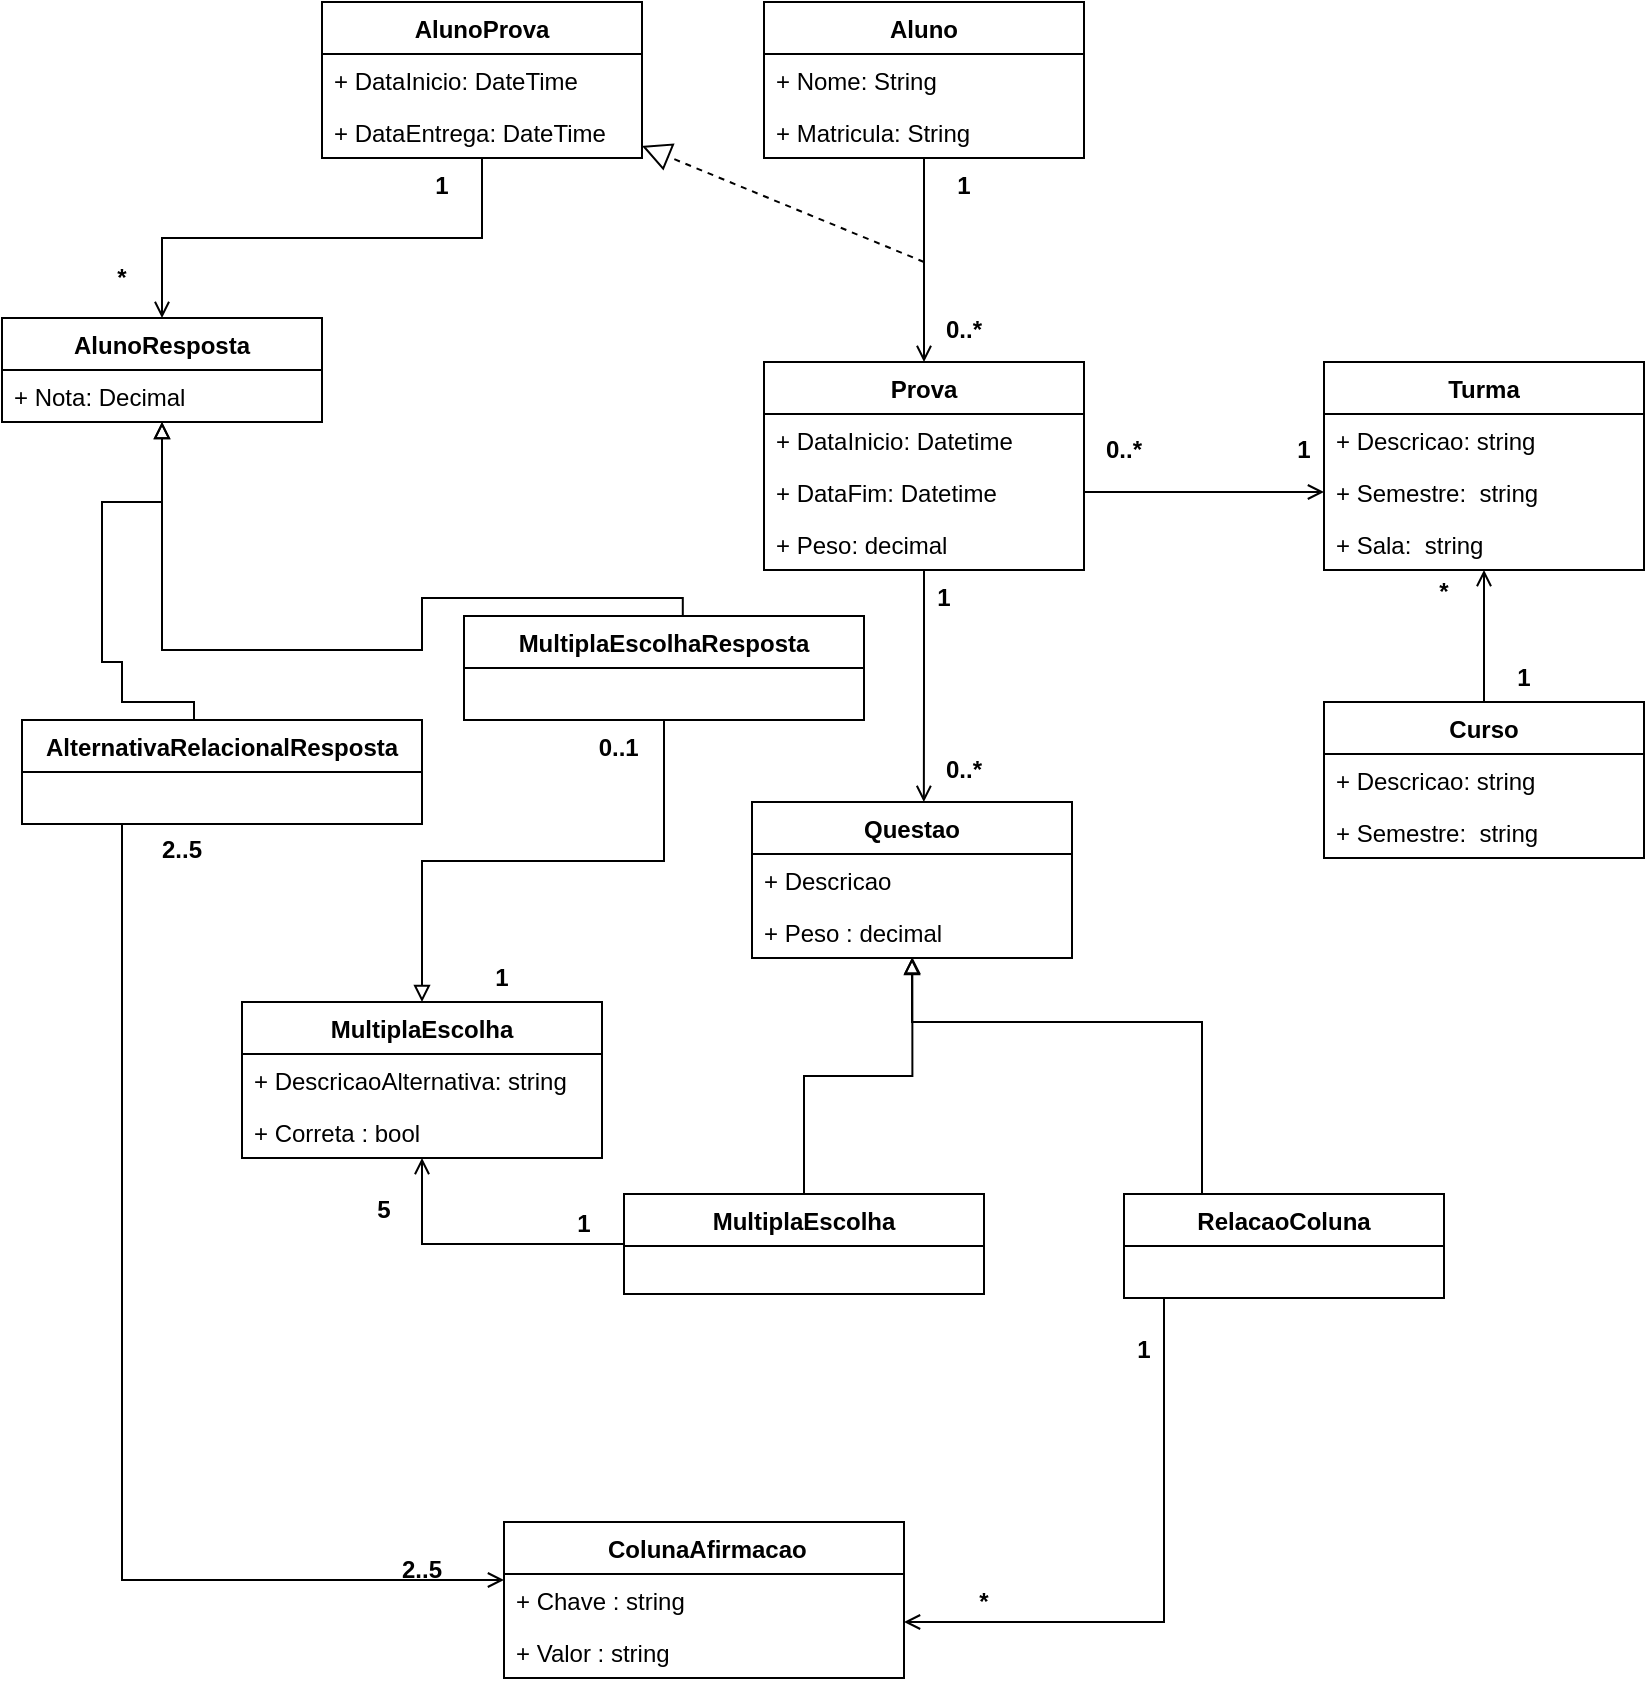 <mxfile version="20.0.4" type="github">
  <diagram id="0pszA9JIN0fBKSF9bE4M" name="Page-1">
    <mxGraphModel dx="1564" dy="920" grid="1" gridSize="10" guides="1" tooltips="1" connect="1" arrows="1" fold="1" page="1" pageScale="1" pageWidth="827" pageHeight="1169" math="0" shadow="0">
      <root>
        <mxCell id="0" />
        <mxCell id="1" parent="0" />
        <mxCell id="E8wZ4MvcHC-AcQxwt4h6-40" style="edgeStyle=orthogonalEdgeStyle;rounded=0;orthogonalLoop=1;jettySize=auto;html=1;entryX=0.537;entryY=0;entryDx=0;entryDy=0;entryPerimeter=0;endArrow=open;endFill=0;" edge="1" parent="1" source="E8wZ4MvcHC-AcQxwt4h6-7" target="E8wZ4MvcHC-AcQxwt4h6-36">
          <mxGeometry relative="1" as="geometry" />
        </mxCell>
        <mxCell id="E8wZ4MvcHC-AcQxwt4h6-7" value="Prova" style="swimlane;fontStyle=1;align=center;verticalAlign=top;childLayout=stackLayout;horizontal=1;startSize=26;horizontalStack=0;resizeParent=1;resizeParentMax=0;resizeLast=0;collapsible=1;marginBottom=0;" vertex="1" parent="1">
          <mxGeometry x="381" y="200" width="160" height="104" as="geometry" />
        </mxCell>
        <mxCell id="E8wZ4MvcHC-AcQxwt4h6-8" value="+ DataInicio: Datetime" style="text;strokeColor=none;fillColor=none;align=left;verticalAlign=top;spacingLeft=4;spacingRight=4;overflow=hidden;rotatable=0;points=[[0,0.5],[1,0.5]];portConstraint=eastwest;" vertex="1" parent="E8wZ4MvcHC-AcQxwt4h6-7">
          <mxGeometry y="26" width="160" height="26" as="geometry" />
        </mxCell>
        <mxCell id="E8wZ4MvcHC-AcQxwt4h6-11" value="+ DataFim: Datetime" style="text;strokeColor=none;fillColor=none;align=left;verticalAlign=top;spacingLeft=4;spacingRight=4;overflow=hidden;rotatable=0;points=[[0,0.5],[1,0.5]];portConstraint=eastwest;" vertex="1" parent="E8wZ4MvcHC-AcQxwt4h6-7">
          <mxGeometry y="52" width="160" height="26" as="geometry" />
        </mxCell>
        <mxCell id="E8wZ4MvcHC-AcQxwt4h6-10" value="+ Peso: decimal" style="text;strokeColor=none;fillColor=none;align=left;verticalAlign=top;spacingLeft=4;spacingRight=4;overflow=hidden;rotatable=0;points=[[0,0.5],[1,0.5]];portConstraint=eastwest;" vertex="1" parent="E8wZ4MvcHC-AcQxwt4h6-7">
          <mxGeometry y="78" width="160" height="26" as="geometry" />
        </mxCell>
        <mxCell id="E8wZ4MvcHC-AcQxwt4h6-20" style="edgeStyle=orthogonalEdgeStyle;rounded=0;orthogonalLoop=1;jettySize=auto;html=1;endArrow=open;endFill=0;" edge="1" parent="1" source="E8wZ4MvcHC-AcQxwt4h6-14" target="E8wZ4MvcHC-AcQxwt4h6-7">
          <mxGeometry relative="1" as="geometry" />
        </mxCell>
        <mxCell id="E8wZ4MvcHC-AcQxwt4h6-14" value="Aluno" style="swimlane;fontStyle=1;align=center;verticalAlign=top;childLayout=stackLayout;horizontal=1;startSize=26;horizontalStack=0;resizeParent=1;resizeParentMax=0;resizeLast=0;collapsible=1;marginBottom=0;" vertex="1" parent="1">
          <mxGeometry x="381" y="20" width="160" height="78" as="geometry" />
        </mxCell>
        <mxCell id="E8wZ4MvcHC-AcQxwt4h6-15" value="+ Nome: String " style="text;strokeColor=none;fillColor=none;align=left;verticalAlign=top;spacingLeft=4;spacingRight=4;overflow=hidden;rotatable=0;points=[[0,0.5],[1,0.5]];portConstraint=eastwest;" vertex="1" parent="E8wZ4MvcHC-AcQxwt4h6-14">
          <mxGeometry y="26" width="160" height="26" as="geometry" />
        </mxCell>
        <mxCell id="E8wZ4MvcHC-AcQxwt4h6-101" value="+ Matricula: String " style="text;strokeColor=none;fillColor=none;align=left;verticalAlign=top;spacingLeft=4;spacingRight=4;overflow=hidden;rotatable=0;points=[[0,0.5],[1,0.5]];portConstraint=eastwest;" vertex="1" parent="E8wZ4MvcHC-AcQxwt4h6-14">
          <mxGeometry y="52" width="160" height="26" as="geometry" />
        </mxCell>
        <mxCell id="E8wZ4MvcHC-AcQxwt4h6-21" value="Turma" style="swimlane;fontStyle=1;align=center;verticalAlign=top;childLayout=stackLayout;horizontal=1;startSize=26;horizontalStack=0;resizeParent=1;resizeParentMax=0;resizeLast=0;collapsible=1;marginBottom=0;" vertex="1" parent="1">
          <mxGeometry x="661" y="200" width="160" height="104" as="geometry" />
        </mxCell>
        <mxCell id="E8wZ4MvcHC-AcQxwt4h6-22" value="+ Descricao: string" style="text;strokeColor=none;fillColor=none;align=left;verticalAlign=top;spacingLeft=4;spacingRight=4;overflow=hidden;rotatable=0;points=[[0,0.5],[1,0.5]];portConstraint=eastwest;" vertex="1" parent="E8wZ4MvcHC-AcQxwt4h6-21">
          <mxGeometry y="26" width="160" height="26" as="geometry" />
        </mxCell>
        <mxCell id="E8wZ4MvcHC-AcQxwt4h6-24" value="+ Semestre:  string&#xa;" style="text;strokeColor=none;fillColor=none;align=left;verticalAlign=top;spacingLeft=4;spacingRight=4;overflow=hidden;rotatable=0;points=[[0,0.5],[1,0.5]];portConstraint=eastwest;" vertex="1" parent="E8wZ4MvcHC-AcQxwt4h6-21">
          <mxGeometry y="52" width="160" height="26" as="geometry" />
        </mxCell>
        <mxCell id="E8wZ4MvcHC-AcQxwt4h6-32" value="+ Sala:  string&#xa;" style="text;strokeColor=none;fillColor=none;align=left;verticalAlign=top;spacingLeft=4;spacingRight=4;overflow=hidden;rotatable=0;points=[[0,0.5],[1,0.5]];portConstraint=eastwest;" vertex="1" parent="E8wZ4MvcHC-AcQxwt4h6-21">
          <mxGeometry y="78" width="160" height="26" as="geometry" />
        </mxCell>
        <mxCell id="E8wZ4MvcHC-AcQxwt4h6-27" style="edgeStyle=orthogonalEdgeStyle;rounded=0;orthogonalLoop=1;jettySize=auto;html=1;entryX=0;entryY=0.5;entryDx=0;entryDy=0;endArrow=open;endFill=0;" edge="1" parent="1" source="E8wZ4MvcHC-AcQxwt4h6-11" target="E8wZ4MvcHC-AcQxwt4h6-24">
          <mxGeometry relative="1" as="geometry" />
        </mxCell>
        <mxCell id="E8wZ4MvcHC-AcQxwt4h6-35" style="edgeStyle=orthogonalEdgeStyle;rounded=0;orthogonalLoop=1;jettySize=auto;html=1;endArrow=open;endFill=0;" edge="1" parent="1" source="E8wZ4MvcHC-AcQxwt4h6-28" target="E8wZ4MvcHC-AcQxwt4h6-21">
          <mxGeometry relative="1" as="geometry" />
        </mxCell>
        <mxCell id="E8wZ4MvcHC-AcQxwt4h6-28" value="Curso" style="swimlane;fontStyle=1;align=center;verticalAlign=top;childLayout=stackLayout;horizontal=1;startSize=26;horizontalStack=0;resizeParent=1;resizeParentMax=0;resizeLast=0;collapsible=1;marginBottom=0;" vertex="1" parent="1">
          <mxGeometry x="661" y="370" width="160" height="78" as="geometry" />
        </mxCell>
        <mxCell id="E8wZ4MvcHC-AcQxwt4h6-29" value="+ Descricao: string" style="text;strokeColor=none;fillColor=none;align=left;verticalAlign=top;spacingLeft=4;spacingRight=4;overflow=hidden;rotatable=0;points=[[0,0.5],[1,0.5]];portConstraint=eastwest;" vertex="1" parent="E8wZ4MvcHC-AcQxwt4h6-28">
          <mxGeometry y="26" width="160" height="26" as="geometry" />
        </mxCell>
        <mxCell id="E8wZ4MvcHC-AcQxwt4h6-31" value="+ Semestre:  string&#xa;" style="text;strokeColor=none;fillColor=none;align=left;verticalAlign=top;spacingLeft=4;spacingRight=4;overflow=hidden;rotatable=0;points=[[0,0.5],[1,0.5]];portConstraint=eastwest;" vertex="1" parent="E8wZ4MvcHC-AcQxwt4h6-28">
          <mxGeometry y="52" width="160" height="26" as="geometry" />
        </mxCell>
        <mxCell id="E8wZ4MvcHC-AcQxwt4h6-36" value="Questao" style="swimlane;fontStyle=1;align=center;verticalAlign=top;childLayout=stackLayout;horizontal=1;startSize=26;horizontalStack=0;resizeParent=1;resizeParentMax=0;resizeLast=0;collapsible=1;marginBottom=0;" vertex="1" parent="1">
          <mxGeometry x="375" y="420" width="160" height="78" as="geometry" />
        </mxCell>
        <mxCell id="E8wZ4MvcHC-AcQxwt4h6-37" value="+ Descricao" style="text;strokeColor=none;fillColor=none;align=left;verticalAlign=top;spacingLeft=4;spacingRight=4;overflow=hidden;rotatable=0;points=[[0,0.5],[1,0.5]];portConstraint=eastwest;" vertex="1" parent="E8wZ4MvcHC-AcQxwt4h6-36">
          <mxGeometry y="26" width="160" height="26" as="geometry" />
        </mxCell>
        <mxCell id="E8wZ4MvcHC-AcQxwt4h6-39" value="+ Peso : decimal" style="text;strokeColor=none;fillColor=none;align=left;verticalAlign=top;spacingLeft=4;spacingRight=4;overflow=hidden;rotatable=0;points=[[0,0.5],[1,0.5]];portConstraint=eastwest;" vertex="1" parent="E8wZ4MvcHC-AcQxwt4h6-36">
          <mxGeometry y="52" width="160" height="26" as="geometry" />
        </mxCell>
        <mxCell id="E8wZ4MvcHC-AcQxwt4h6-44" style="edgeStyle=orthogonalEdgeStyle;rounded=0;orthogonalLoop=1;jettySize=auto;html=1;entryX=0.501;entryY=0.983;entryDx=0;entryDy=0;entryPerimeter=0;endArrow=block;endFill=0;exitX=0.5;exitY=0;exitDx=0;exitDy=0;" edge="1" parent="1" source="E8wZ4MvcHC-AcQxwt4h6-41" target="E8wZ4MvcHC-AcQxwt4h6-39">
          <mxGeometry relative="1" as="geometry">
            <mxPoint x="341" y="560" as="sourcePoint" />
          </mxGeometry>
        </mxCell>
        <mxCell id="E8wZ4MvcHC-AcQxwt4h6-58" style="edgeStyle=orthogonalEdgeStyle;rounded=0;orthogonalLoop=1;jettySize=auto;html=1;endArrow=open;endFill=0;" edge="1" parent="1" source="E8wZ4MvcHC-AcQxwt4h6-41" target="E8wZ4MvcHC-AcQxwt4h6-57">
          <mxGeometry relative="1" as="geometry">
            <mxPoint x="51.0" y="594.0" as="targetPoint" />
          </mxGeometry>
        </mxCell>
        <mxCell id="E8wZ4MvcHC-AcQxwt4h6-41" value="MultiplaEscolha" style="swimlane;fontStyle=1;align=center;verticalAlign=top;childLayout=stackLayout;horizontal=1;startSize=26;horizontalStack=0;resizeParent=1;resizeParentMax=0;resizeLast=0;collapsible=1;marginBottom=0;" vertex="1" parent="1">
          <mxGeometry x="311" y="616" width="180" height="50" as="geometry" />
        </mxCell>
        <mxCell id="E8wZ4MvcHC-AcQxwt4h6-48" style="edgeStyle=orthogonalEdgeStyle;rounded=0;orthogonalLoop=1;jettySize=auto;html=1;endArrow=block;endFill=0;" edge="1" parent="1" source="E8wZ4MvcHC-AcQxwt4h6-45" target="E8wZ4MvcHC-AcQxwt4h6-36">
          <mxGeometry relative="1" as="geometry">
            <mxPoint x="581" y="560" as="sourcePoint" />
            <Array as="points">
              <mxPoint x="600" y="530" />
              <mxPoint x="455" y="530" />
            </Array>
          </mxGeometry>
        </mxCell>
        <mxCell id="E8wZ4MvcHC-AcQxwt4h6-52" style="edgeStyle=orthogonalEdgeStyle;rounded=0;orthogonalLoop=1;jettySize=auto;html=1;endArrow=open;endFill=0;" edge="1" parent="1" source="E8wZ4MvcHC-AcQxwt4h6-45" target="E8wZ4MvcHC-AcQxwt4h6-49">
          <mxGeometry relative="1" as="geometry">
            <mxPoint x="41.0" y="696.0" as="targetPoint" />
            <Array as="points">
              <mxPoint x="581" y="830" />
            </Array>
          </mxGeometry>
        </mxCell>
        <mxCell id="E8wZ4MvcHC-AcQxwt4h6-45" value="RelacaoColuna" style="swimlane;fontStyle=1;align=center;verticalAlign=top;childLayout=stackLayout;horizontal=1;startSize=26;horizontalStack=0;resizeParent=1;resizeParentMax=0;resizeLast=0;collapsible=1;marginBottom=0;" vertex="1" parent="1">
          <mxGeometry x="561" y="616" width="160" height="52" as="geometry" />
        </mxCell>
        <mxCell id="E8wZ4MvcHC-AcQxwt4h6-49" value=" ColunaAfirmacao" style="swimlane;fontStyle=1;align=center;verticalAlign=top;childLayout=stackLayout;horizontal=1;startSize=26;horizontalStack=0;resizeParent=1;resizeParentMax=0;resizeLast=0;collapsible=1;marginBottom=0;" vertex="1" parent="1">
          <mxGeometry x="251" y="780" width="200" height="78" as="geometry" />
        </mxCell>
        <mxCell id="E8wZ4MvcHC-AcQxwt4h6-83" value="+ Chave : string&#xa;" style="text;strokeColor=none;fillColor=none;align=left;verticalAlign=top;spacingLeft=4;spacingRight=4;overflow=hidden;rotatable=0;points=[[0,0.5],[1,0.5]];portConstraint=eastwest;" vertex="1" parent="E8wZ4MvcHC-AcQxwt4h6-49">
          <mxGeometry y="26" width="200" height="26" as="geometry" />
        </mxCell>
        <mxCell id="E8wZ4MvcHC-AcQxwt4h6-54" value="+ Valor : string&#xa;" style="text;strokeColor=none;fillColor=none;align=left;verticalAlign=top;spacingLeft=4;spacingRight=4;overflow=hidden;rotatable=0;points=[[0,0.5],[1,0.5]];portConstraint=eastwest;" vertex="1" parent="E8wZ4MvcHC-AcQxwt4h6-49">
          <mxGeometry y="52" width="200" height="26" as="geometry" />
        </mxCell>
        <mxCell id="E8wZ4MvcHC-AcQxwt4h6-57" value="MultiplaEscolha" style="swimlane;fontStyle=1;align=center;verticalAlign=top;childLayout=stackLayout;horizontal=1;startSize=26;horizontalStack=0;resizeParent=1;resizeParentMax=0;resizeLast=0;collapsible=1;marginBottom=0;" vertex="1" parent="1">
          <mxGeometry x="120" y="520" width="180" height="78" as="geometry" />
        </mxCell>
        <mxCell id="E8wZ4MvcHC-AcQxwt4h6-55" value="+ DescricaoAlternativa: string" style="text;strokeColor=none;fillColor=none;align=left;verticalAlign=top;spacingLeft=4;spacingRight=4;overflow=hidden;rotatable=0;points=[[0,0.5],[1,0.5]];portConstraint=eastwest;" vertex="1" parent="E8wZ4MvcHC-AcQxwt4h6-57">
          <mxGeometry y="26" width="180" height="26" as="geometry" />
        </mxCell>
        <mxCell id="E8wZ4MvcHC-AcQxwt4h6-56" value="+ Correta : bool" style="text;strokeColor=none;fillColor=none;align=left;verticalAlign=top;spacingLeft=4;spacingRight=4;overflow=hidden;rotatable=0;points=[[0,0.5],[1,0.5]];portConstraint=eastwest;" vertex="1" parent="E8wZ4MvcHC-AcQxwt4h6-57">
          <mxGeometry y="52" width="180" height="26" as="geometry" />
        </mxCell>
        <mxCell id="E8wZ4MvcHC-AcQxwt4h6-72" style="edgeStyle=orthogonalEdgeStyle;rounded=0;orthogonalLoop=1;jettySize=auto;html=1;entryX=0.5;entryY=0;entryDx=0;entryDy=0;endArrow=open;endFill=0;" edge="1" parent="1" source="E8wZ4MvcHC-AcQxwt4h6-61" target="E8wZ4MvcHC-AcQxwt4h6-69">
          <mxGeometry relative="1" as="geometry" />
        </mxCell>
        <mxCell id="E8wZ4MvcHC-AcQxwt4h6-61" value="AlunoProva" style="swimlane;fontStyle=1;align=center;verticalAlign=top;childLayout=stackLayout;horizontal=1;startSize=26;horizontalStack=0;resizeParent=1;resizeParentMax=0;resizeLast=0;collapsible=1;marginBottom=0;" vertex="1" parent="1">
          <mxGeometry x="160" y="20" width="160" height="78" as="geometry" />
        </mxCell>
        <mxCell id="E8wZ4MvcHC-AcQxwt4h6-62" value="+ DataInicio: DateTime" style="text;strokeColor=none;fillColor=none;align=left;verticalAlign=top;spacingLeft=4;spacingRight=4;overflow=hidden;rotatable=0;points=[[0,0.5],[1,0.5]];portConstraint=eastwest;" vertex="1" parent="E8wZ4MvcHC-AcQxwt4h6-61">
          <mxGeometry y="26" width="160" height="26" as="geometry" />
        </mxCell>
        <mxCell id="E8wZ4MvcHC-AcQxwt4h6-63" value="+ DataEntrega: DateTime" style="text;strokeColor=none;fillColor=none;align=left;verticalAlign=top;spacingLeft=4;spacingRight=4;overflow=hidden;rotatable=0;points=[[0,0.5],[1,0.5]];portConstraint=eastwest;" vertex="1" parent="E8wZ4MvcHC-AcQxwt4h6-61">
          <mxGeometry y="52" width="160" height="26" as="geometry" />
        </mxCell>
        <mxCell id="E8wZ4MvcHC-AcQxwt4h6-64" value="" style="endArrow=block;dashed=1;endFill=0;endSize=12;html=1;rounded=0;" edge="1" parent="1" target="E8wZ4MvcHC-AcQxwt4h6-61">
          <mxGeometry width="160" relative="1" as="geometry">
            <mxPoint x="461" y="150" as="sourcePoint" />
            <mxPoint x="281" y="250" as="targetPoint" />
          </mxGeometry>
        </mxCell>
        <mxCell id="E8wZ4MvcHC-AcQxwt4h6-69" value="AlunoResposta" style="swimlane;fontStyle=1;align=center;verticalAlign=top;childLayout=stackLayout;horizontal=1;startSize=26;horizontalStack=0;resizeParent=1;resizeParentMax=0;resizeLast=0;collapsible=1;marginBottom=0;" vertex="1" parent="1">
          <mxGeometry y="178" width="160" height="52" as="geometry" />
        </mxCell>
        <mxCell id="E8wZ4MvcHC-AcQxwt4h6-70" value="+ Nota: Decimal" style="text;strokeColor=none;fillColor=none;align=left;verticalAlign=top;spacingLeft=4;spacingRight=4;overflow=hidden;rotatable=0;points=[[0,0.5],[1,0.5]];portConstraint=eastwest;" vertex="1" parent="E8wZ4MvcHC-AcQxwt4h6-69">
          <mxGeometry y="26" width="160" height="26" as="geometry" />
        </mxCell>
        <mxCell id="E8wZ4MvcHC-AcQxwt4h6-76" style="edgeStyle=orthogonalEdgeStyle;rounded=0;orthogonalLoop=1;jettySize=auto;html=1;endArrow=block;endFill=0;exitX=0.547;exitY=-0.003;exitDx=0;exitDy=0;exitPerimeter=0;" edge="1" parent="1" source="E8wZ4MvcHC-AcQxwt4h6-73" target="E8wZ4MvcHC-AcQxwt4h6-69">
          <mxGeometry relative="1" as="geometry">
            <mxPoint x="210.0" y="418" as="sourcePoint" />
            <mxPoint x="90" y="230" as="targetPoint" />
            <Array as="points">
              <mxPoint x="340" y="318" />
              <mxPoint x="210" y="318" />
              <mxPoint x="210" y="344" />
              <mxPoint x="80" y="344" />
            </Array>
          </mxGeometry>
        </mxCell>
        <mxCell id="E8wZ4MvcHC-AcQxwt4h6-82" style="edgeStyle=orthogonalEdgeStyle;rounded=0;orthogonalLoop=1;jettySize=auto;html=1;endArrow=block;endFill=0;entryX=0.5;entryY=0;entryDx=0;entryDy=0;" edge="1" parent="1" source="E8wZ4MvcHC-AcQxwt4h6-73" target="E8wZ4MvcHC-AcQxwt4h6-57">
          <mxGeometry relative="1" as="geometry">
            <mxPoint x="51.0" y="516.0" as="targetPoint" />
          </mxGeometry>
        </mxCell>
        <mxCell id="E8wZ4MvcHC-AcQxwt4h6-73" value="MultiplaEscolhaResposta" style="swimlane;fontStyle=1;align=center;verticalAlign=top;childLayout=stackLayout;horizontal=1;startSize=26;horizontalStack=0;resizeParent=1;resizeParentMax=0;resizeLast=0;collapsible=1;marginBottom=0;" vertex="1" parent="1">
          <mxGeometry x="231" y="327" width="200" height="52" as="geometry" />
        </mxCell>
        <mxCell id="E8wZ4MvcHC-AcQxwt4h6-79" style="edgeStyle=orthogonalEdgeStyle;rounded=0;orthogonalLoop=1;jettySize=auto;html=1;endArrow=block;endFill=0;exitX=0.43;exitY=0.04;exitDx=0;exitDy=0;exitPerimeter=0;" edge="1" parent="1" source="E8wZ4MvcHC-AcQxwt4h6-77" target="E8wZ4MvcHC-AcQxwt4h6-70">
          <mxGeometry relative="1" as="geometry">
            <mxPoint x="80" y="240" as="targetPoint" />
            <Array as="points">
              <mxPoint x="96" y="370" />
              <mxPoint x="60" y="370" />
              <mxPoint x="60" y="350" />
              <mxPoint x="50" y="350" />
              <mxPoint x="50" y="270" />
              <mxPoint x="80" y="270" />
            </Array>
          </mxGeometry>
        </mxCell>
        <mxCell id="E8wZ4MvcHC-AcQxwt4h6-80" style="edgeStyle=orthogonalEdgeStyle;rounded=0;orthogonalLoop=1;jettySize=auto;html=1;endArrow=open;endFill=0;" edge="1" parent="1" source="E8wZ4MvcHC-AcQxwt4h6-77" target="E8wZ4MvcHC-AcQxwt4h6-49">
          <mxGeometry relative="1" as="geometry">
            <Array as="points">
              <mxPoint x="60" y="809" />
            </Array>
          </mxGeometry>
        </mxCell>
        <mxCell id="E8wZ4MvcHC-AcQxwt4h6-77" value="AlternativaRelacionalResposta" style="swimlane;fontStyle=1;align=center;verticalAlign=top;childLayout=stackLayout;horizontal=1;startSize=26;horizontalStack=0;resizeParent=1;resizeParentMax=0;resizeLast=0;collapsible=1;marginBottom=0;" vertex="1" parent="1">
          <mxGeometry x="10" y="379" width="200" height="52" as="geometry" />
        </mxCell>
        <mxCell id="E8wZ4MvcHC-AcQxwt4h6-84" value="0..1 " style="text;align=center;fontStyle=1;verticalAlign=middle;spacingLeft=3;spacingRight=3;strokeColor=none;rotatable=0;points=[[0,0.5],[1,0.5]];portConstraint=eastwest;" vertex="1" parent="1">
          <mxGeometry x="270" y="379" width="80" height="26" as="geometry" />
        </mxCell>
        <mxCell id="E8wZ4MvcHC-AcQxwt4h6-85" value="1" style="text;align=center;fontStyle=1;verticalAlign=middle;spacingLeft=3;spacingRight=3;strokeColor=none;rotatable=0;points=[[0,0.5],[1,0.5]];portConstraint=eastwest;" vertex="1" parent="1">
          <mxGeometry x="210" y="494" width="80" height="26" as="geometry" />
        </mxCell>
        <mxCell id="E8wZ4MvcHC-AcQxwt4h6-86" value="1" style="text;align=center;fontStyle=1;verticalAlign=middle;spacingLeft=3;spacingRight=3;strokeColor=none;rotatable=0;points=[[0,0.5],[1,0.5]];portConstraint=eastwest;" vertex="1" parent="1">
          <mxGeometry x="251" y="617" width="80" height="26" as="geometry" />
        </mxCell>
        <mxCell id="E8wZ4MvcHC-AcQxwt4h6-87" value="5" style="text;align=center;fontStyle=1;verticalAlign=middle;spacingLeft=3;spacingRight=3;strokeColor=none;rotatable=0;points=[[0,0.5],[1,0.5]];portConstraint=eastwest;" vertex="1" parent="1">
          <mxGeometry x="151" y="610" width="80" height="26" as="geometry" />
        </mxCell>
        <mxCell id="E8wZ4MvcHC-AcQxwt4h6-88" value="1" style="text;align=center;fontStyle=1;verticalAlign=middle;spacingLeft=3;spacingRight=3;strokeColor=none;rotatable=0;points=[[0,0.5],[1,0.5]];portConstraint=eastwest;" vertex="1" parent="1">
          <mxGeometry x="180" y="98" width="80" height="26" as="geometry" />
        </mxCell>
        <mxCell id="E8wZ4MvcHC-AcQxwt4h6-89" value="*" style="text;align=center;fontStyle=1;verticalAlign=middle;spacingLeft=3;spacingRight=3;strokeColor=none;rotatable=0;points=[[0,0.5],[1,0.5]];portConstraint=eastwest;" vertex="1" parent="1">
          <mxGeometry x="20" y="144" width="80" height="26" as="geometry" />
        </mxCell>
        <mxCell id="E8wZ4MvcHC-AcQxwt4h6-90" value="2..5" style="text;align=center;fontStyle=1;verticalAlign=middle;spacingLeft=3;spacingRight=3;strokeColor=none;rotatable=0;points=[[0,0.5],[1,0.5]];portConstraint=eastwest;" vertex="1" parent="1">
          <mxGeometry x="50" y="430" width="80" height="26" as="geometry" />
        </mxCell>
        <mxCell id="E8wZ4MvcHC-AcQxwt4h6-91" value="2..5" style="text;align=center;fontStyle=1;verticalAlign=middle;spacingLeft=3;spacingRight=3;strokeColor=none;rotatable=0;points=[[0,0.5],[1,0.5]];portConstraint=eastwest;" vertex="1" parent="1">
          <mxGeometry x="170" y="790" width="80" height="26" as="geometry" />
        </mxCell>
        <mxCell id="E8wZ4MvcHC-AcQxwt4h6-92" value="1" style="text;align=center;fontStyle=1;verticalAlign=middle;spacingLeft=3;spacingRight=3;strokeColor=none;rotatable=0;points=[[0,0.5],[1,0.5]];portConstraint=eastwest;" vertex="1" parent="1">
          <mxGeometry x="531" y="680" width="80" height="26" as="geometry" />
        </mxCell>
        <mxCell id="E8wZ4MvcHC-AcQxwt4h6-93" value="*" style="text;align=center;fontStyle=1;verticalAlign=middle;spacingLeft=3;spacingRight=3;strokeColor=none;rotatable=0;points=[[0,0.5],[1,0.5]];portConstraint=eastwest;" vertex="1" parent="1">
          <mxGeometry x="451" y="806" width="80" height="26" as="geometry" />
        </mxCell>
        <mxCell id="E8wZ4MvcHC-AcQxwt4h6-94" value="1" style="text;align=center;fontStyle=1;verticalAlign=middle;spacingLeft=3;spacingRight=3;strokeColor=none;rotatable=0;points=[[0,0.5],[1,0.5]];portConstraint=eastwest;" vertex="1" parent="1">
          <mxGeometry x="721" y="344" width="80" height="26" as="geometry" />
        </mxCell>
        <mxCell id="E8wZ4MvcHC-AcQxwt4h6-95" value="*" style="text;align=center;fontStyle=1;verticalAlign=middle;spacingLeft=3;spacingRight=3;strokeColor=none;rotatable=0;points=[[0,0.5],[1,0.5]];portConstraint=eastwest;" vertex="1" parent="1">
          <mxGeometry x="681" y="301" width="80" height="26" as="geometry" />
        </mxCell>
        <mxCell id="E8wZ4MvcHC-AcQxwt4h6-97" value="1" style="text;align=center;fontStyle=1;verticalAlign=middle;spacingLeft=3;spacingRight=3;strokeColor=none;rotatable=0;points=[[0,0.5],[1,0.5]];portConstraint=eastwest;" vertex="1" parent="1">
          <mxGeometry x="611" y="230" width="80" height="26" as="geometry" />
        </mxCell>
        <mxCell id="E8wZ4MvcHC-AcQxwt4h6-98" value="0..*" style="text;align=center;fontStyle=1;verticalAlign=middle;spacingLeft=3;spacingRight=3;strokeColor=none;rotatable=0;points=[[0,0.5],[1,0.5]];portConstraint=eastwest;" vertex="1" parent="1">
          <mxGeometry x="521" y="230" width="80" height="26" as="geometry" />
        </mxCell>
        <mxCell id="E8wZ4MvcHC-AcQxwt4h6-99" value="0..*" style="text;align=center;fontStyle=1;verticalAlign=middle;spacingLeft=3;spacingRight=3;strokeColor=none;rotatable=0;points=[[0,0.5],[1,0.5]];portConstraint=eastwest;" vertex="1" parent="1">
          <mxGeometry x="441" y="170" width="80" height="26" as="geometry" />
        </mxCell>
        <mxCell id="E8wZ4MvcHC-AcQxwt4h6-100" value="1" style="text;align=center;fontStyle=1;verticalAlign=middle;spacingLeft=3;spacingRight=3;strokeColor=none;rotatable=0;points=[[0,0.5],[1,0.5]];portConstraint=eastwest;" vertex="1" parent="1">
          <mxGeometry x="441" y="98" width="80" height="26" as="geometry" />
        </mxCell>
        <mxCell id="E8wZ4MvcHC-AcQxwt4h6-102" value="1" style="text;align=center;fontStyle=1;verticalAlign=middle;spacingLeft=3;spacingRight=3;strokeColor=none;rotatable=0;points=[[0,0.5],[1,0.5]];portConstraint=eastwest;" vertex="1" parent="1">
          <mxGeometry x="431" y="304" width="80" height="26" as="geometry" />
        </mxCell>
        <mxCell id="E8wZ4MvcHC-AcQxwt4h6-103" value="0..*" style="text;align=center;fontStyle=1;verticalAlign=middle;spacingLeft=3;spacingRight=3;strokeColor=none;rotatable=0;points=[[0,0.5],[1,0.5]];portConstraint=eastwest;" vertex="1" parent="1">
          <mxGeometry x="441" y="390" width="80" height="26" as="geometry" />
        </mxCell>
      </root>
    </mxGraphModel>
  </diagram>
</mxfile>
